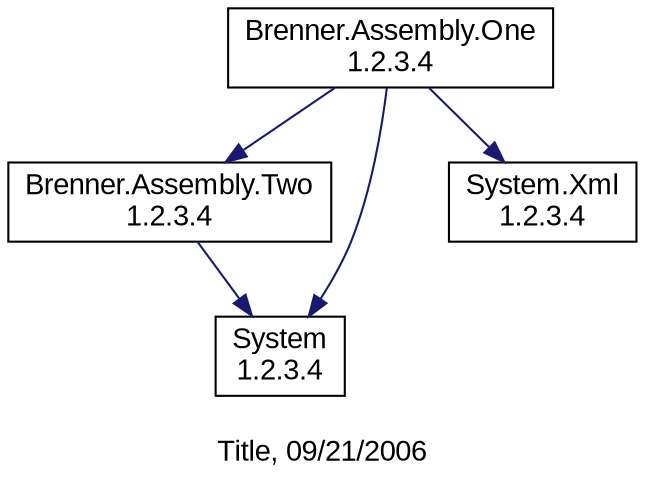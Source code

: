 digraph G {
graph [fontname="Arial", label="\nTitle, 09/21/2006"];
node [shape=box,fontname="Arial"];
edge [color=midnightblue];
"Brenner.Assembly.One\n1.2.3.4" -> "Brenner.Assembly.Two\n1.2.3.4";
"Brenner.Assembly.One\n1.2.3.4" -> "System\n1.2.3.4";
"Brenner.Assembly.One\n1.2.3.4" -> "System.Xml\n1.2.3.4";
"Brenner.Assembly.Two\n1.2.3.4" -> "System\n1.2.3.4";
}
